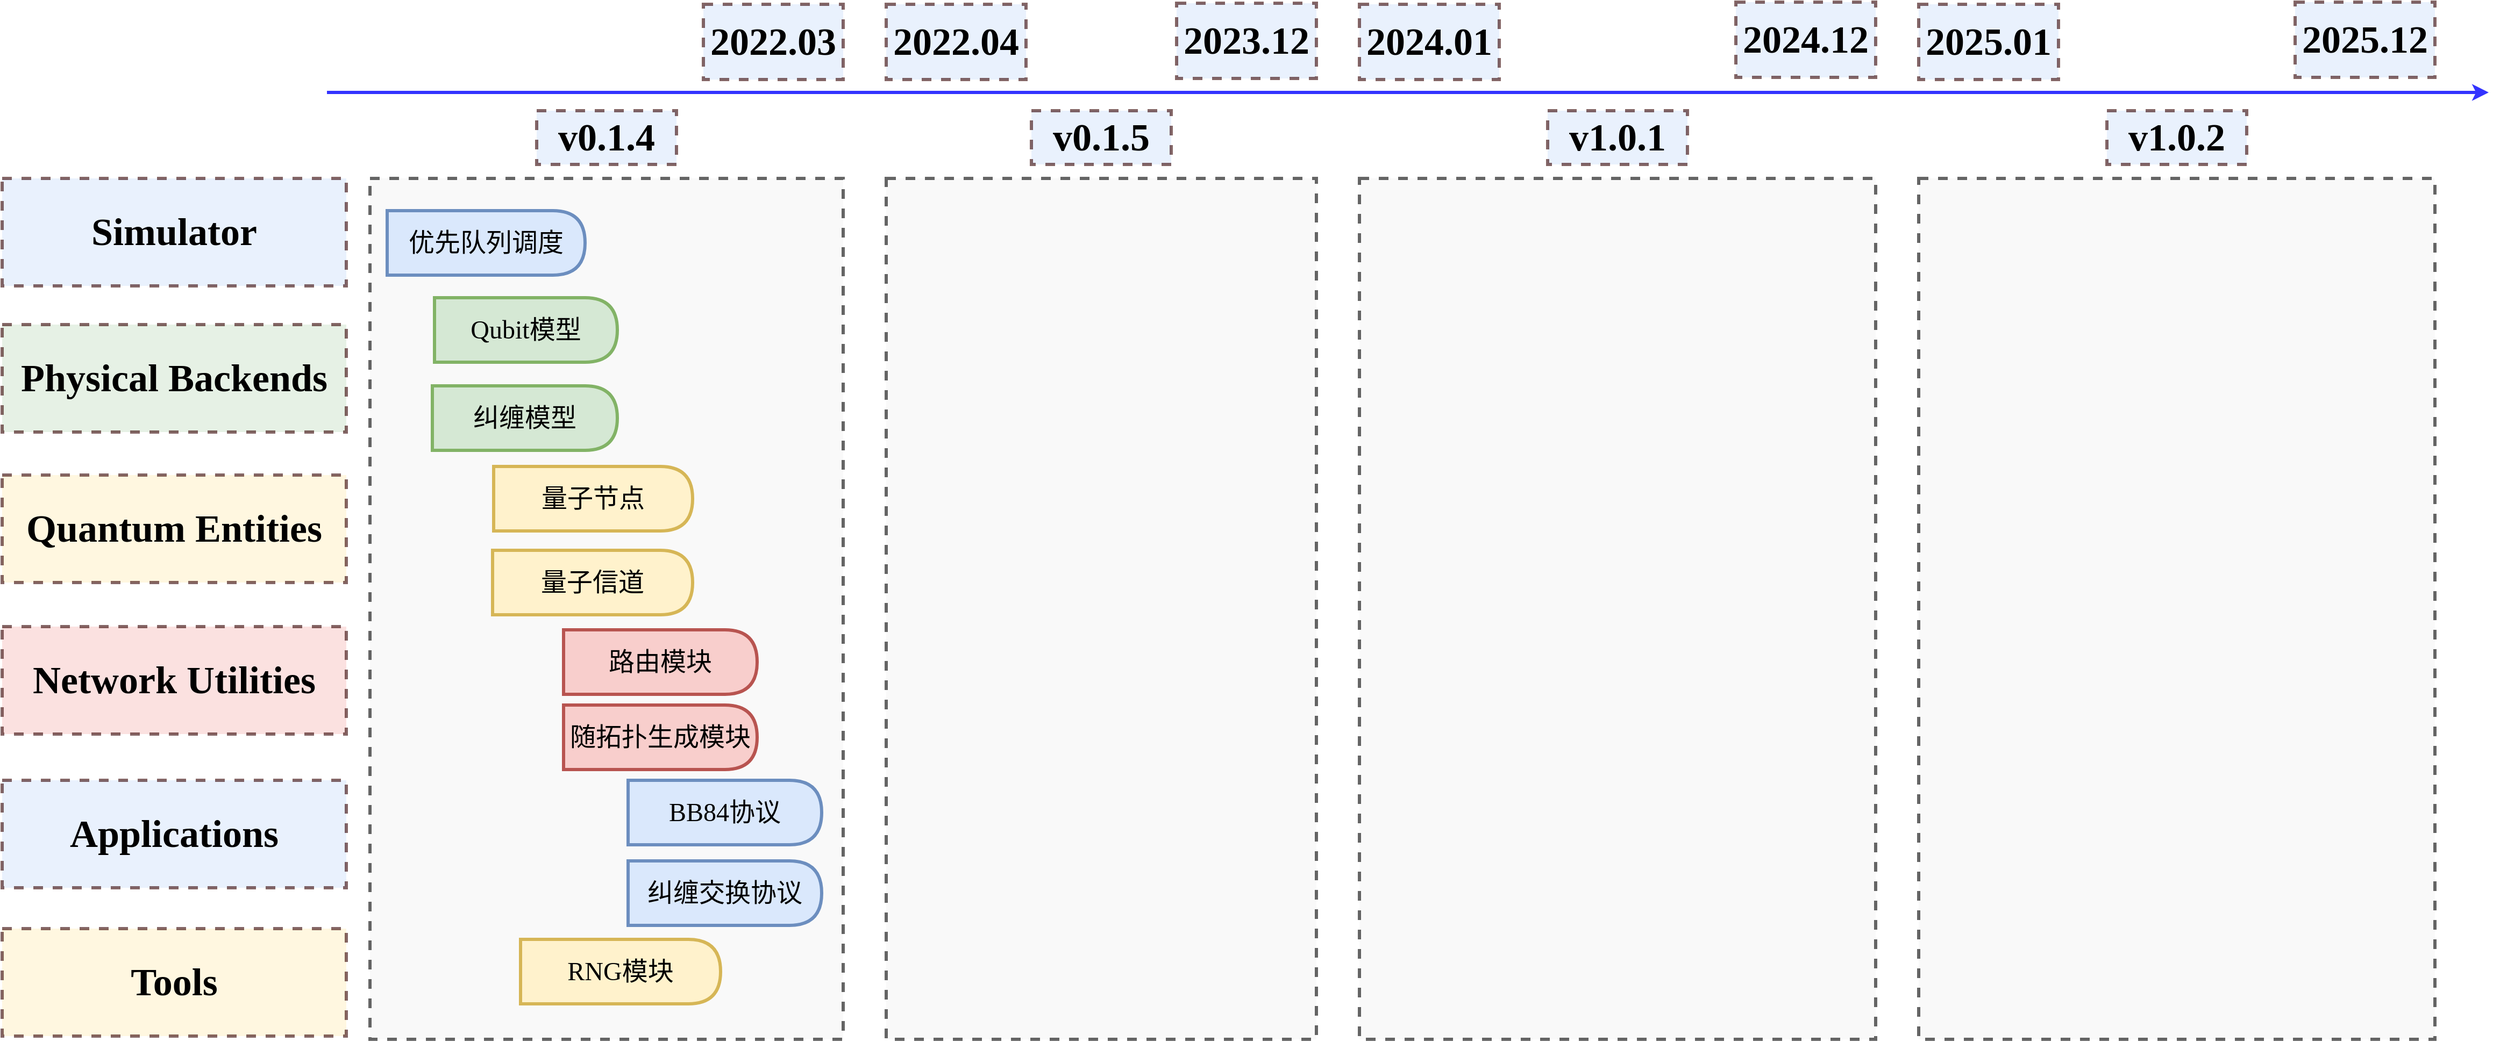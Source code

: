 <mxfile version="25.0.3">
  <diagram name="Page-1" id="12e1b939-464a-85fe-373e-61e167be1490">
    <mxGraphModel dx="4633.5" dy="1550" grid="1" gridSize="10" guides="1" tooltips="1" connect="1" arrows="1" fold="1" page="1" pageScale="1.5" pageWidth="1169" pageHeight="826" background="none" math="0" shadow="0">
      <root>
        <mxCell id="0" />
        <mxCell id="1" parent="0" />
        <mxCell id="sJ7baZli-LUsm7lm-XYr-1" value="&lt;font style=&quot;font-size: 36px;&quot;&gt;Simulator&lt;/font&gt;" style="rounded=0;whiteSpace=wrap;html=1;fillColor=#dae8fc;strokeColor=#330000;opacity=60;labelPosition=center;verticalLabelPosition=middle;align=center;verticalAlign=middle;fontFamily=Times New Roman;fontSize=20;dashed=1;strokeWidth=3;fontStyle=1" parent="1" vertex="1">
          <mxGeometry x="-1102" y="265" width="320" height="100" as="geometry" />
        </mxCell>
        <mxCell id="sJ7baZli-LUsm7lm-XYr-2" value="" style="rounded=0;whiteSpace=wrap;html=1;fillColor=#f5f5f5;fontColor=#333333;strokeColor=default;gradientColor=none;opacity=60;labelPosition=center;verticalLabelPosition=middle;align=center;verticalAlign=middle;fontFamily=Times New Roman;fontSize=20;dashed=1;strokeWidth=3;" parent="1" vertex="1">
          <mxGeometry x="-760" y="265" width="440" height="801" as="geometry" />
        </mxCell>
        <mxCell id="sJ7baZli-LUsm7lm-XYr-3" value="" style="rounded=0;whiteSpace=wrap;html=1;fillColor=#f5f5f5;fontColor=#333333;strokeColor=default;gradientColor=none;opacity=60;labelPosition=center;verticalLabelPosition=middle;align=center;verticalAlign=middle;fontFamily=Times New Roman;fontSize=20;dashed=1;strokeWidth=3;" parent="1" vertex="1">
          <mxGeometry x="160" y="265" width="480" height="801" as="geometry" />
        </mxCell>
        <mxCell id="sJ7baZli-LUsm7lm-XYr-4" value="" style="rounded=0;whiteSpace=wrap;html=1;fillColor=#f5f5f5;fontColor=#333333;strokeColor=default;gradientColor=none;opacity=60;labelPosition=center;verticalLabelPosition=middle;align=center;verticalAlign=middle;fontFamily=Times New Roman;fontSize=20;dashed=1;strokeWidth=3;" parent="1" vertex="1">
          <mxGeometry x="-280" y="265" width="400" height="801" as="geometry" />
        </mxCell>
        <mxCell id="9zjzxFCtPWCpPwQ-u-JS-1" value="" style="endArrow=classic;html=1;rounded=0;strokeColor=#3333FF;strokeWidth=3;" edge="1" parent="1">
          <mxGeometry width="50" height="50" relative="1" as="geometry">
            <mxPoint x="-800" y="185" as="sourcePoint" />
            <mxPoint x="1210" y="185" as="targetPoint" />
          </mxGeometry>
        </mxCell>
        <mxCell id="9zjzxFCtPWCpPwQ-u-JS-3" value="&lt;font style=&quot;font-size: 36px;&quot;&gt;Applications&lt;/font&gt;" style="rounded=0;whiteSpace=wrap;html=1;fillColor=#dae8fc;strokeColor=#330000;opacity=60;labelPosition=center;verticalLabelPosition=middle;align=center;verticalAlign=middle;fontFamily=Times New Roman;fontSize=20;dashed=1;strokeWidth=3;fontStyle=1" vertex="1" parent="1">
          <mxGeometry x="-1102" y="825" width="320" height="100" as="geometry" />
        </mxCell>
        <mxCell id="9zjzxFCtPWCpPwQ-u-JS-4" value="&lt;font style=&quot;font-size: 36px;&quot;&gt;Physical Backends&lt;/font&gt;" style="rounded=0;whiteSpace=wrap;html=1;fillColor=#d5e8d4;strokeColor=#330000;opacity=60;labelPosition=center;verticalLabelPosition=middle;align=center;verticalAlign=middle;fontFamily=Times New Roman;fontSize=20;dashed=1;strokeWidth=3;fontStyle=1" vertex="1" parent="1">
          <mxGeometry x="-1102" y="401" width="320" height="100" as="geometry" />
        </mxCell>
        <mxCell id="9zjzxFCtPWCpPwQ-u-JS-5" value="&lt;font style=&quot;font-size: 36px;&quot;&gt;Quantum Entities&lt;/font&gt;" style="rounded=0;whiteSpace=wrap;html=1;fillColor=#fff2cc;strokeColor=#330000;opacity=60;labelPosition=center;verticalLabelPosition=middle;align=center;verticalAlign=middle;fontFamily=Times New Roman;fontSize=20;dashed=1;strokeWidth=3;fontStyle=1" vertex="1" parent="1">
          <mxGeometry x="-1102" y="541" width="320" height="100" as="geometry" />
        </mxCell>
        <mxCell id="9zjzxFCtPWCpPwQ-u-JS-6" value="&lt;font style=&quot;font-size: 36px;&quot;&gt;Network Utilities&lt;/font&gt;" style="rounded=0;whiteSpace=wrap;html=1;fillColor=#f8cecc;strokeColor=#330000;opacity=60;labelPosition=center;verticalLabelPosition=middle;align=center;verticalAlign=middle;fontFamily=Times New Roman;fontSize=20;dashed=1;strokeWidth=3;fontStyle=1" vertex="1" parent="1">
          <mxGeometry x="-1102" y="682" width="320" height="100" as="geometry" />
        </mxCell>
        <mxCell id="9zjzxFCtPWCpPwQ-u-JS-7" value="&lt;font style=&quot;font-size: 36px;&quot;&gt;Tools&lt;/font&gt;" style="rounded=0;whiteSpace=wrap;html=1;fillColor=#fff2cc;strokeColor=#330000;opacity=60;labelPosition=center;verticalLabelPosition=middle;align=center;verticalAlign=middle;fontFamily=Times New Roman;fontSize=20;dashed=1;strokeWidth=3;fontStyle=1" vertex="1" parent="1">
          <mxGeometry x="-1102" y="963" width="320" height="100" as="geometry" />
        </mxCell>
        <mxCell id="9zjzxFCtPWCpPwQ-u-JS-9" value="" style="rounded=0;whiteSpace=wrap;html=1;fillColor=#f5f5f5;fontColor=#333333;strokeColor=default;gradientColor=none;opacity=60;labelPosition=center;verticalLabelPosition=middle;align=center;verticalAlign=middle;fontFamily=Times New Roman;fontSize=20;dashed=1;strokeWidth=3;" vertex="1" parent="1">
          <mxGeometry x="680" y="265" width="480" height="801" as="geometry" />
        </mxCell>
        <mxCell id="9zjzxFCtPWCpPwQ-u-JS-10" value="&lt;span style=&quot;font-size: 36px;&quot;&gt;2022.03&lt;/span&gt;" style="rounded=0;whiteSpace=wrap;html=1;fillColor=#dae8fc;strokeColor=#330000;opacity=60;labelPosition=center;verticalLabelPosition=middle;align=center;verticalAlign=middle;fontFamily=Times New Roman;fontSize=20;dashed=1;strokeWidth=3;fontStyle=1" vertex="1" parent="1">
          <mxGeometry x="-450" y="103" width="130" height="70" as="geometry" />
        </mxCell>
        <mxCell id="9zjzxFCtPWCpPwQ-u-JS-11" value="&lt;span style=&quot;font-size: 36px;&quot;&gt;2022.04&lt;/span&gt;" style="rounded=0;whiteSpace=wrap;html=1;fillColor=#dae8fc;strokeColor=#330000;opacity=60;labelPosition=center;verticalLabelPosition=middle;align=center;verticalAlign=middle;fontFamily=Times New Roman;fontSize=20;dashed=1;strokeWidth=3;fontStyle=1" vertex="1" parent="1">
          <mxGeometry x="-280" y="103" width="130" height="70" as="geometry" />
        </mxCell>
        <mxCell id="9zjzxFCtPWCpPwQ-u-JS-12" value="&lt;span style=&quot;font-size: 36px;&quot;&gt;2024.01&lt;/span&gt;" style="rounded=0;whiteSpace=wrap;html=1;fillColor=#dae8fc;strokeColor=#330000;opacity=60;labelPosition=center;verticalLabelPosition=middle;align=center;verticalAlign=middle;fontFamily=Times New Roman;fontSize=20;dashed=1;strokeWidth=3;fontStyle=1" vertex="1" parent="1">
          <mxGeometry x="160" y="103" width="130" height="70" as="geometry" />
        </mxCell>
        <mxCell id="9zjzxFCtPWCpPwQ-u-JS-13" value="&lt;span style=&quot;font-size: 36px;&quot;&gt;2023.12&lt;/span&gt;" style="rounded=0;whiteSpace=wrap;html=1;fillColor=#dae8fc;strokeColor=#330000;opacity=60;labelPosition=center;verticalLabelPosition=middle;align=center;verticalAlign=middle;fontFamily=Times New Roman;fontSize=20;dashed=1;strokeWidth=3;fontStyle=1" vertex="1" parent="1">
          <mxGeometry x="-10" y="102" width="130" height="70" as="geometry" />
        </mxCell>
        <mxCell id="9zjzxFCtPWCpPwQ-u-JS-14" value="&lt;span style=&quot;font-size: 36px;&quot;&gt;2024.12&lt;/span&gt;" style="rounded=0;whiteSpace=wrap;html=1;fillColor=#dae8fc;strokeColor=#330000;opacity=60;labelPosition=center;verticalLabelPosition=middle;align=center;verticalAlign=middle;fontFamily=Times New Roman;fontSize=20;dashed=1;strokeWidth=3;fontStyle=1" vertex="1" parent="1">
          <mxGeometry x="510" y="101" width="130" height="70" as="geometry" />
        </mxCell>
        <mxCell id="9zjzxFCtPWCpPwQ-u-JS-15" value="&lt;span style=&quot;font-size: 36px;&quot;&gt;2025.01&lt;/span&gt;" style="rounded=0;whiteSpace=wrap;html=1;fillColor=#dae8fc;strokeColor=#330000;opacity=60;labelPosition=center;verticalLabelPosition=middle;align=center;verticalAlign=middle;fontFamily=Times New Roman;fontSize=20;dashed=1;strokeWidth=3;fontStyle=1" vertex="1" parent="1">
          <mxGeometry x="680" y="103" width="130" height="70" as="geometry" />
        </mxCell>
        <mxCell id="9zjzxFCtPWCpPwQ-u-JS-16" value="&lt;span style=&quot;font-size: 36px;&quot;&gt;2025.12&lt;/span&gt;" style="rounded=0;whiteSpace=wrap;html=1;fillColor=#dae8fc;strokeColor=#330000;opacity=60;labelPosition=center;verticalLabelPosition=middle;align=center;verticalAlign=middle;fontFamily=Times New Roman;fontSize=20;dashed=1;strokeWidth=3;fontStyle=1" vertex="1" parent="1">
          <mxGeometry x="1030" y="101" width="130" height="70" as="geometry" />
        </mxCell>
        <mxCell id="9zjzxFCtPWCpPwQ-u-JS-19" value="&lt;span style=&quot;font-size: 36px;&quot;&gt;v0.1.4&lt;/span&gt;" style="rounded=0;whiteSpace=wrap;html=1;fillColor=#dae8fc;strokeColor=#330000;opacity=60;labelPosition=center;verticalLabelPosition=middle;align=center;verticalAlign=middle;fontFamily=Times New Roman;fontSize=20;dashed=1;strokeWidth=3;fontStyle=1" vertex="1" parent="1">
          <mxGeometry x="-605" y="202" width="130" height="50" as="geometry" />
        </mxCell>
        <mxCell id="9zjzxFCtPWCpPwQ-u-JS-20" value="&lt;span style=&quot;font-size: 36px;&quot;&gt;v0.1.5&lt;/span&gt;" style="rounded=0;whiteSpace=wrap;html=1;fillColor=#dae8fc;strokeColor=#330000;opacity=60;labelPosition=center;verticalLabelPosition=middle;align=center;verticalAlign=middle;fontFamily=Times New Roman;fontSize=20;dashed=1;strokeWidth=3;fontStyle=1" vertex="1" parent="1">
          <mxGeometry x="-145" y="202" width="130" height="50" as="geometry" />
        </mxCell>
        <mxCell id="9zjzxFCtPWCpPwQ-u-JS-21" value="&lt;span style=&quot;font-size: 36px;&quot;&gt;v1.0.1&lt;/span&gt;" style="rounded=0;whiteSpace=wrap;html=1;fillColor=#dae8fc;strokeColor=#330000;opacity=60;labelPosition=center;verticalLabelPosition=middle;align=center;verticalAlign=middle;fontFamily=Times New Roman;fontSize=20;dashed=1;strokeWidth=3;fontStyle=1" vertex="1" parent="1">
          <mxGeometry x="335" y="202" width="130" height="50" as="geometry" />
        </mxCell>
        <mxCell id="9zjzxFCtPWCpPwQ-u-JS-22" value="&lt;span style=&quot;font-size: 36px;&quot;&gt;v1.0.2&lt;/span&gt;" style="rounded=0;whiteSpace=wrap;html=1;fillColor=#dae8fc;strokeColor=#330000;opacity=60;labelPosition=center;verticalLabelPosition=middle;align=center;verticalAlign=middle;fontFamily=Times New Roman;fontSize=20;dashed=1;strokeWidth=3;fontStyle=1" vertex="1" parent="1">
          <mxGeometry x="855" y="202" width="130" height="50" as="geometry" />
        </mxCell>
        <mxCell id="9zjzxFCtPWCpPwQ-u-JS-25" value="&lt;font style=&quot;font-size: 24px;&quot; face=&quot;Times New Roman&quot;&gt;优先队列调度&lt;/font&gt;" style="shape=delay;whiteSpace=wrap;html=1;fillColor=#dae8fc;strokeColor=#6c8ebf;strokeWidth=3;" vertex="1" parent="1">
          <mxGeometry x="-744" y="295" width="184" height="60" as="geometry" />
        </mxCell>
        <mxCell id="9zjzxFCtPWCpPwQ-u-JS-26" value="&lt;font style=&quot;font-size: 24px;&quot; face=&quot;Times New Roman&quot;&gt;Qubit模型&lt;/font&gt;" style="shape=delay;whiteSpace=wrap;html=1;fillColor=#d5e8d4;strokeColor=#82b366;strokeWidth=3;" vertex="1" parent="1">
          <mxGeometry x="-700" y="376" width="170" height="60" as="geometry" />
        </mxCell>
        <mxCell id="9zjzxFCtPWCpPwQ-u-JS-27" value="&lt;font style=&quot;font-size: 24px;&quot; face=&quot;Times New Roman&quot;&gt;纠缠模型&lt;/font&gt;" style="shape=delay;whiteSpace=wrap;html=1;fillColor=#d5e8d4;strokeColor=#82b366;strokeWidth=3;" vertex="1" parent="1">
          <mxGeometry x="-702" y="458" width="172" height="60" as="geometry" />
        </mxCell>
        <mxCell id="9zjzxFCtPWCpPwQ-u-JS-28" value="&lt;font face=&quot;Times New Roman&quot;&gt;&lt;span style=&quot;font-size: 24px;&quot;&gt;量子节点&lt;/span&gt;&lt;/font&gt;" style="shape=delay;whiteSpace=wrap;html=1;fillColor=#fff2cc;strokeColor=#d6b656;strokeWidth=3;" vertex="1" parent="1">
          <mxGeometry x="-645" y="533" width="185" height="60" as="geometry" />
        </mxCell>
        <mxCell id="9zjzxFCtPWCpPwQ-u-JS-29" value="&lt;font face=&quot;Times New Roman&quot;&gt;&lt;span style=&quot;font-size: 24px;&quot;&gt;量子信道&lt;/span&gt;&lt;/font&gt;" style="shape=delay;whiteSpace=wrap;html=1;fillColor=#fff2cc;strokeColor=#d6b656;strokeWidth=3;" vertex="1" parent="1">
          <mxGeometry x="-646" y="611" width="186" height="60" as="geometry" />
        </mxCell>
        <mxCell id="9zjzxFCtPWCpPwQ-u-JS-30" value="&lt;font style=&quot;font-size: 24px;&quot; face=&quot;Times New Roman&quot;&gt;路由模块&lt;/font&gt;" style="shape=delay;whiteSpace=wrap;html=1;fillColor=#f8cecc;strokeColor=#b85450;strokeWidth=3;" vertex="1" parent="1">
          <mxGeometry x="-580" y="685" width="180" height="60" as="geometry" />
        </mxCell>
        <mxCell id="9zjzxFCtPWCpPwQ-u-JS-31" value="&lt;font style=&quot;font-size: 24px;&quot; face=&quot;Times New Roman&quot;&gt;BB84协议&lt;/font&gt;" style="shape=delay;whiteSpace=wrap;html=1;fillColor=#dae8fc;strokeColor=#6c8ebf;strokeWidth=3;" vertex="1" parent="1">
          <mxGeometry x="-520" y="825" width="180" height="60" as="geometry" />
        </mxCell>
        <mxCell id="9zjzxFCtPWCpPwQ-u-JS-32" value="&lt;font face=&quot;Times New Roman&quot;&gt;&lt;span style=&quot;font-size: 24px;&quot;&gt;RNG模块&lt;/span&gt;&lt;/font&gt;" style="shape=delay;whiteSpace=wrap;html=1;fillColor=#fff2cc;strokeColor=#d6b656;strokeWidth=3;" vertex="1" parent="1">
          <mxGeometry x="-620" y="973" width="186" height="60" as="geometry" />
        </mxCell>
        <mxCell id="9zjzxFCtPWCpPwQ-u-JS-33" value="&lt;font style=&quot;font-size: 24px;&quot; face=&quot;Times New Roman&quot;&gt;随拓扑生成模块&lt;/font&gt;" style="shape=delay;whiteSpace=wrap;html=1;fillColor=#f8cecc;strokeColor=#b85450;strokeWidth=3;" vertex="1" parent="1">
          <mxGeometry x="-580" y="755" width="180" height="60" as="geometry" />
        </mxCell>
        <mxCell id="9zjzxFCtPWCpPwQ-u-JS-34" value="&lt;font style=&quot;font-size: 24px;&quot; face=&quot;Times New Roman&quot;&gt;纠缠交换协议&lt;/font&gt;" style="shape=delay;whiteSpace=wrap;html=1;fillColor=#dae8fc;strokeColor=#6c8ebf;strokeWidth=3;" vertex="1" parent="1">
          <mxGeometry x="-520" y="900" width="180" height="60" as="geometry" />
        </mxCell>
      </root>
    </mxGraphModel>
  </diagram>
</mxfile>
